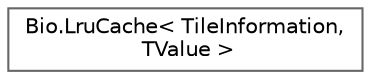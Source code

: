 digraph "Graphical Class Hierarchy"
{
 // LATEX_PDF_SIZE
  bgcolor="transparent";
  edge [fontname=Helvetica,fontsize=10,labelfontname=Helvetica,labelfontsize=10];
  node [fontname=Helvetica,fontsize=10,shape=box,height=0.2,width=0.4];
  rankdir="LR";
  Node0 [id="Node000000",label="Bio.LruCache\< TileInformation,\l TValue \>",height=0.2,width=0.4,color="grey40", fillcolor="white", style="filled",URL="$class_bio_1_1_lru_cache.html",tooltip=" "];
}
